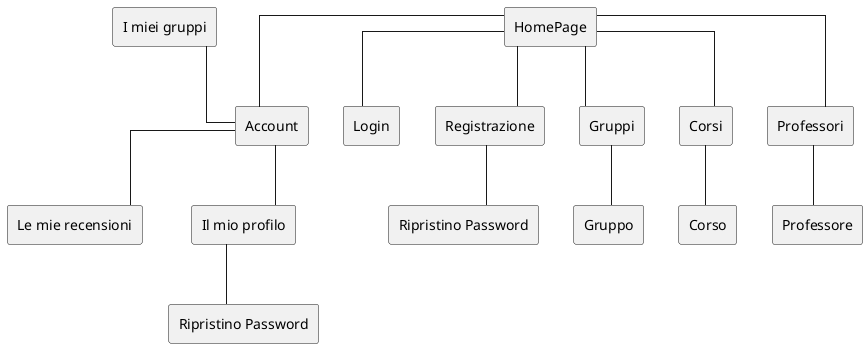 @startuml Sitemap


'skinparam linetype polyline
skinparam linetype ortho


rectangle HomePage


rectangle Login
rectangle Registrazione
rectangle Ripristino_password_registrazione as "Ripristino Password"




rectangle Account
together {
rectangle Il_mio_profilo as "Il mio profilo"
rectangle Le_mie_recensioni as "Le mie recensioni"
rectangle I_miei_gruppi as "I miei gruppi"
rectangle Ripristino_password_account as "Ripristino Password"
}


rectangle Gruppi
rectangle Gruppo


rectangle Corsi
rectangle Corso


rectangle Professori
rectangle Professore


HomePage -d- Login
Login -[hidden]u- HomePage


HomePage -d- Registrazione
Registrazione -[hidden]u- HomePage


HomePage -d- Gruppi
Gruppi -[hidden]u- HomePage


HomePage -d- Corsi
Corsi -[hidden]u- HomePage


HomePage -d- Professori
Professori -[hidden]u- HomePage


HomePage -d- Account
Account -[hidden]u- HomePage

Account -d- Il_mio_profilo
Account -d- Le_mie_recensioni
Account -d- I_miei_gruppi


Il_mio_profilo -d- Ripristino_password_account
Ripristino_password_account -[hidden]u- Il_mio_profilo
 
Le_mie_recensioni -[hidden]u- Account
I_miei_gruppi -[hidden]r- Account
Il_mio_profilo -[hidden]l- Account


Le_mie_recensioni -[hidden]- I_miei_gruppi
I_miei_gruppi -[hidden]u- Le_mie_recensioni


I_miei_gruppi -[hidden]d- Il_mio_profilo
Il_mio_profilo -[hidden]u- I_miei_gruppi




Registrazione -- Ripristino_password_registrazione


Gruppi -- Gruppo


Corsi -- Corso


Professori -- Professore


@enduml
